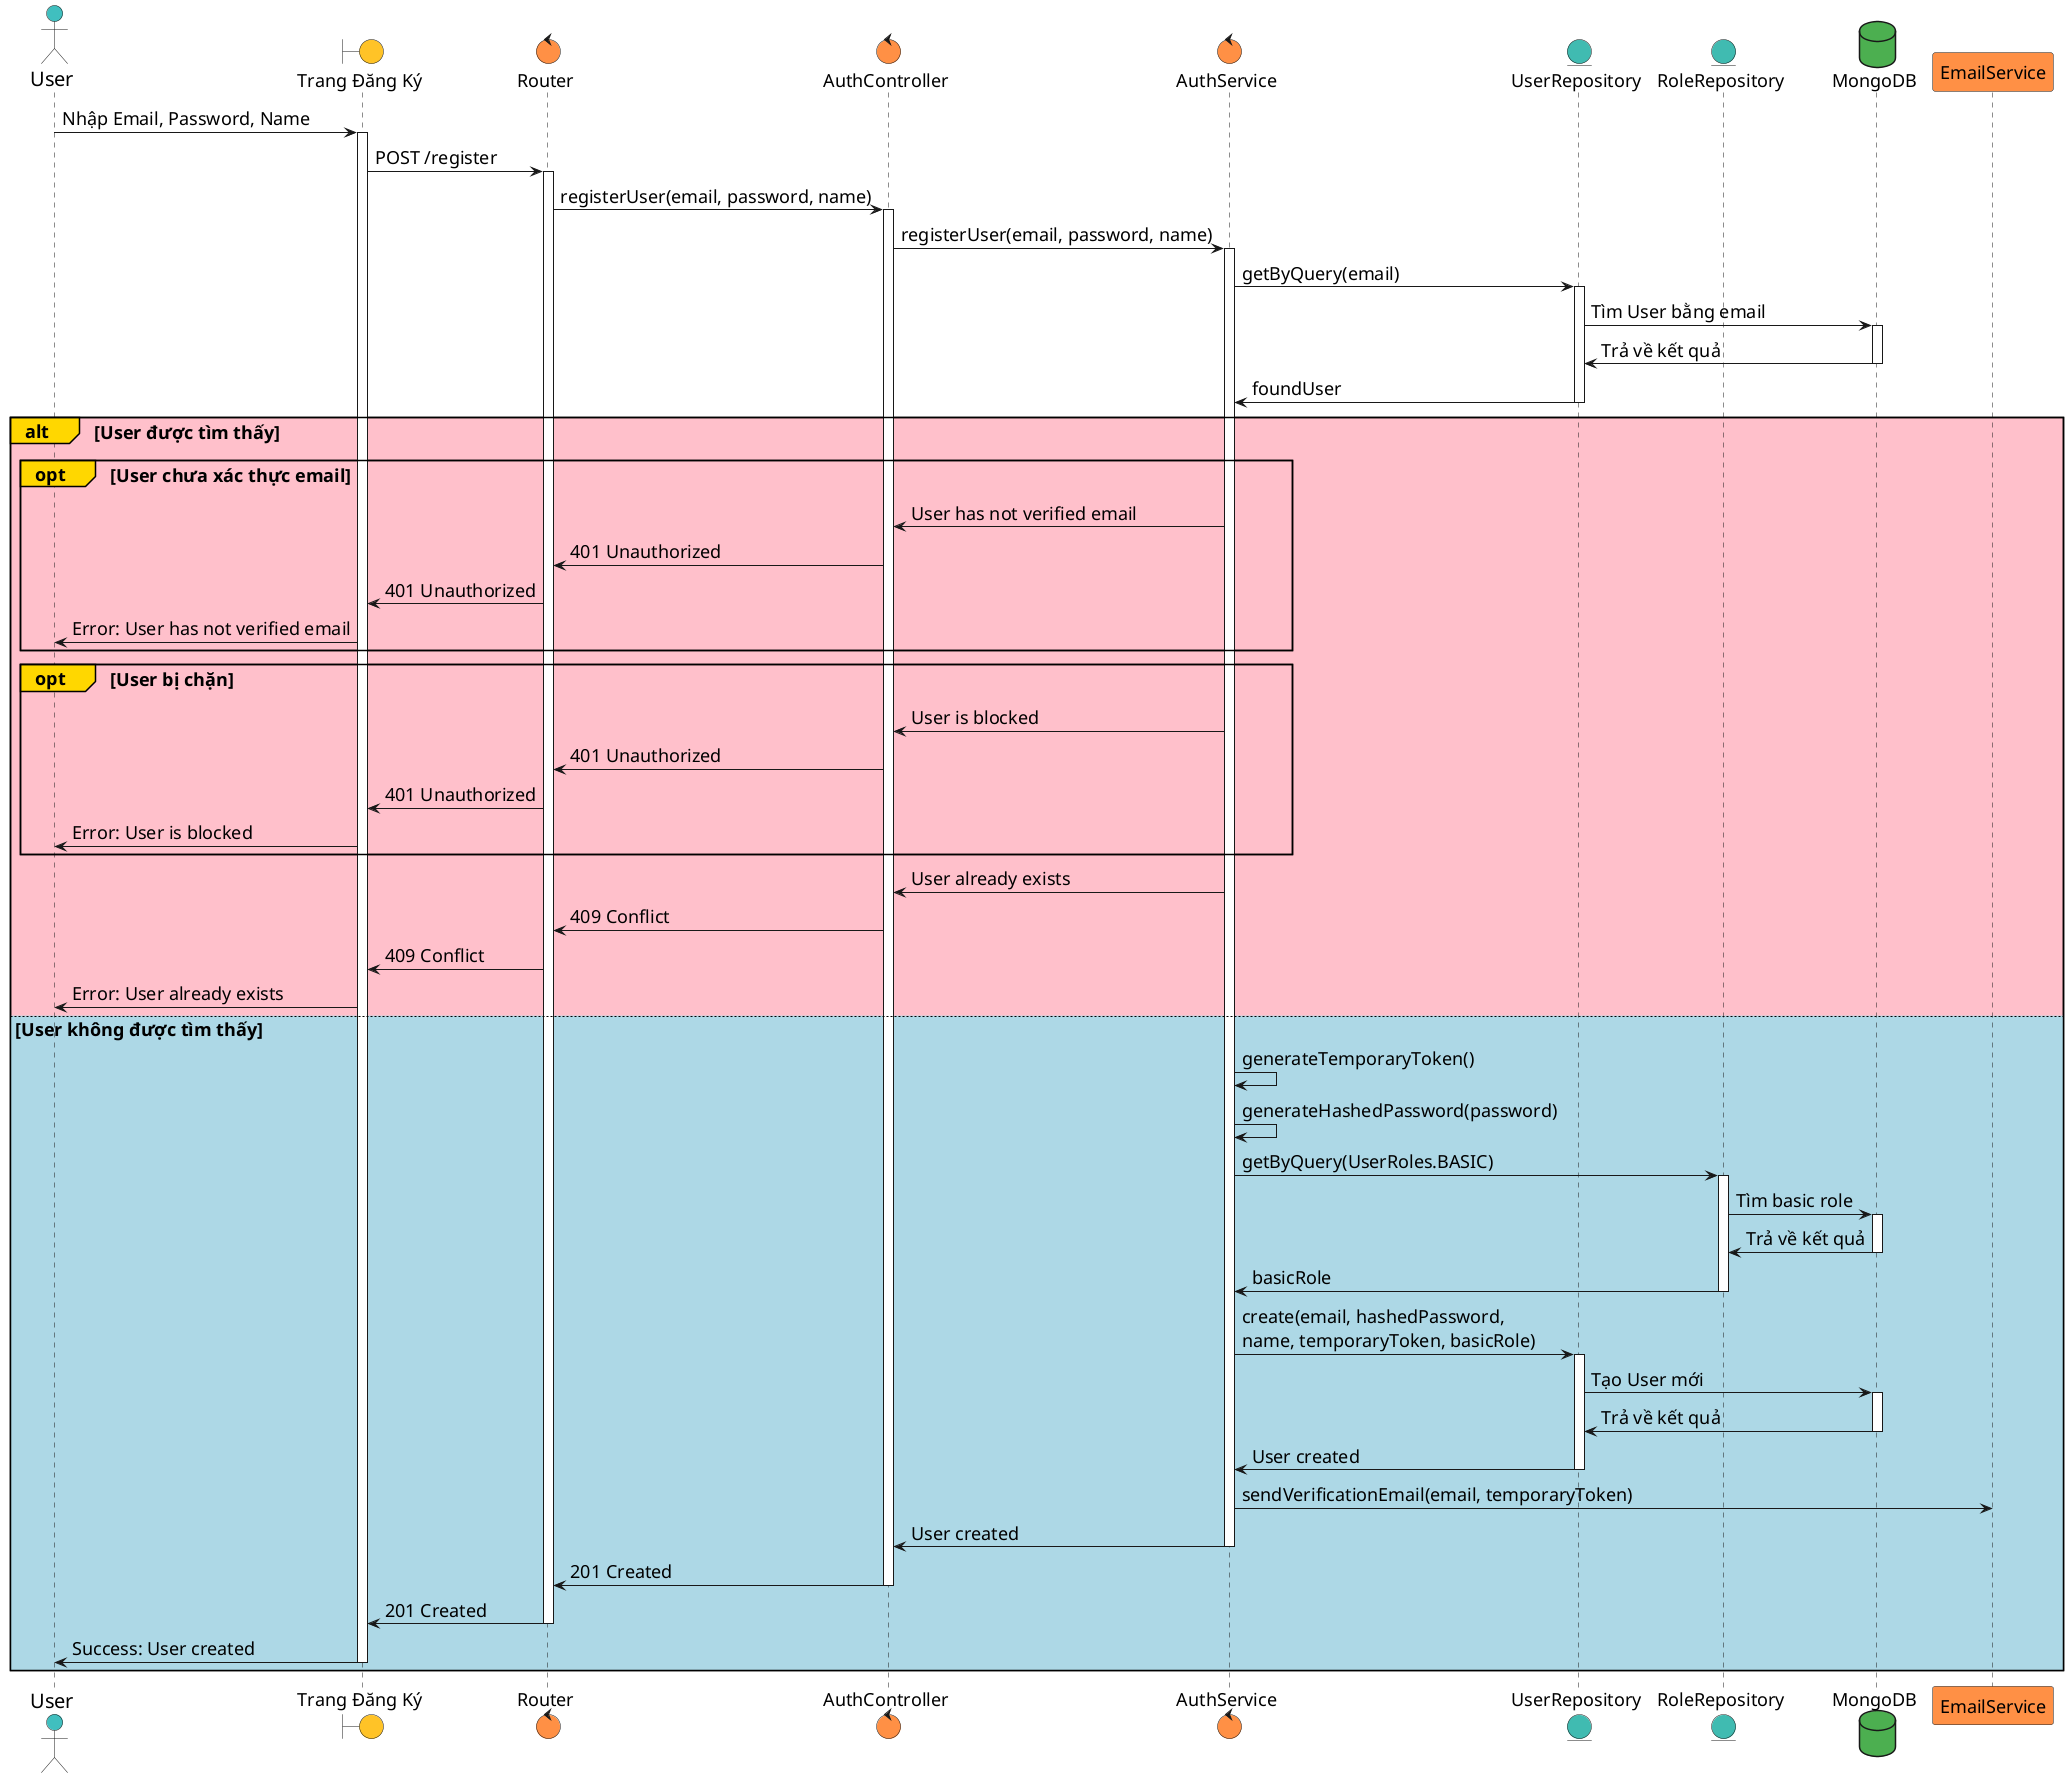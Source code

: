 @startuml
skinparam defaultFontSize 18
skinparam actorFontSize 20
skinparam componentFontSize 18
skinparam sequenceFontSize 16
skinparam noteFontSize 14

actor User as User #40BFBF
boundary "Trang Đăng Ký" as FE #ffc327
control Router as Router #ff9045
control "AuthController" as Controller #ff9045
control "AuthService" as Service #ff9045
entity UserRepository as UserRepo #40bbb1
entity RoleRepository as RoleRepo #40bbb1
database MongoDB as DB #4CAF50
participant EmailService as EmailService #ff9045

User -> FE: Nhập Email, Password, Name
activate FE

FE -> Router: POST /register
activate Router

Router -> Controller: registerUser(email, password, name)
activate Controller

Controller -> Service: registerUser(email, password, name)
activate Service

Service -> UserRepo: getByQuery(email)
activate UserRepo

UserRepo -> DB: Tìm User bằng email
activate DB

DB -> UserRepo: Trả về kết quả
deactivate DB

UserRepo -> Service: foundUser
deactivate UserRepo

alt#Gold #Pink  User được tìm thấy
    opt#Gold  User chưa xác thực email
        Service -> Controller: User has not verified email
        Controller -> Router: 401 Unauthorized
        Router -> FE: 401 Unauthorized
        FE -> User: Error: User has not verified email
    end

    opt#Gold  User bị chặn
        Service -> Controller: User is blocked
        Controller -> Router: 401 Unauthorized
        Router -> FE: 401 Unauthorized
        FE -> User: Error: User is blocked
    end

    Service -> Controller: User already exists
    Controller -> Router: 409 Conflict
    Router -> FE: 409 Conflict
    FE -> User: Error: User already exists
else #LightBlue User không được tìm thấy
    Service -> Service: generateTemporaryToken()
    Service -> Service: generateHashedPassword(password)

    Service -> RoleRepo: getByQuery(UserRoles.BASIC)
    activate RoleRepo

    RoleRepo -> DB: Tìm basic role
    activate DB

    DB -> RoleRepo: Trả về kết quả
    deactivate DB

    RoleRepo -> Service: basicRole
    deactivate RoleRepo

    Service -> UserRepo: create(email, hashedPassword, \nname, temporaryToken, basicRole)
    activate UserRepo

    UserRepo -> DB: Tạo User mới
    activate DB

    DB -> UserRepo: Trả về kết quả
    deactivate DB

    UserRepo -> Service: User created
    deactivate UserRepo

    Service -> EmailService: sendVerificationEmail(email, temporaryToken)

    Service -> Controller: User created
    deactivate Service

    Controller -> Router: 201 Created
    deactivate Controller

    Router -> FE: 201 Created
    deactivate Router

    FE -> User: Success: User created
    deactivate FE
end

@enduml
